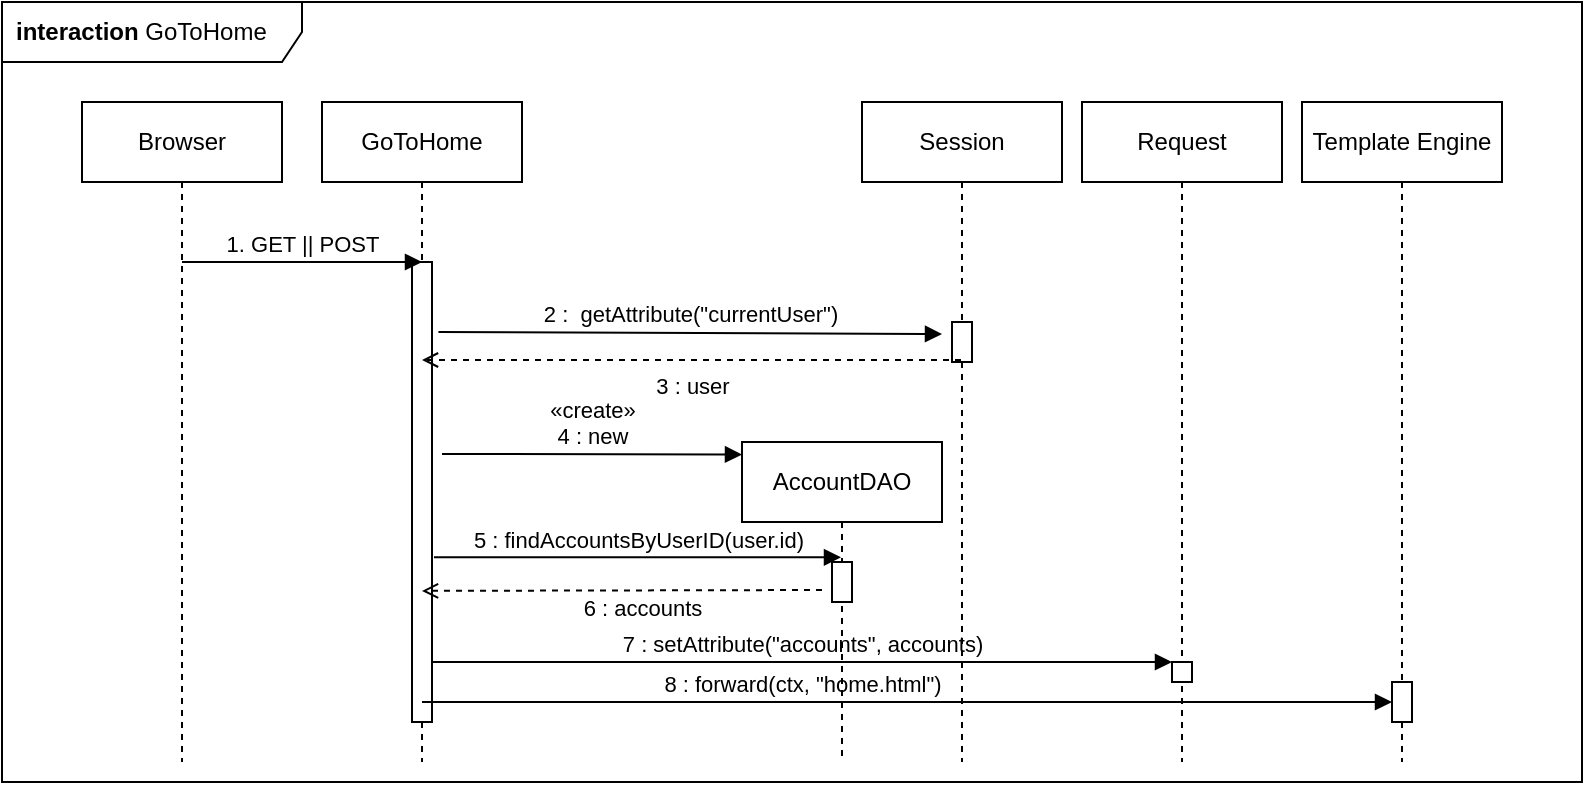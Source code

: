 <mxfile version="20.2.7" type="device"><diagram id="MGBH9KJMYsAw-NpBJlKy" name="Pagina-1"><mxGraphModel dx="733" dy="480" grid="1" gridSize="10" guides="1" tooltips="1" connect="1" arrows="1" fold="1" page="1" pageScale="1" pageWidth="827" pageHeight="1169" math="0" shadow="0"><root><mxCell id="0"/><mxCell id="1" parent="0"/><mxCell id="Saegmi9vcP_WkpNnHRly-1" value="&lt;b&gt;interaction&lt;/b&gt; GoToHome" style="shape=umlFrame;whiteSpace=wrap;html=1;width=150;height=30;boundedLbl=1;verticalAlign=middle;align=left;spacingLeft=5;" parent="1" vertex="1"><mxGeometry x="170" y="50" width="790" height="390" as="geometry"/></mxCell><mxCell id="Saegmi9vcP_WkpNnHRly-10" value="Browser" style="shape=umlLifeline;perimeter=lifelinePerimeter;whiteSpace=wrap;html=1;container=1;collapsible=0;recursiveResize=0;outlineConnect=0;" parent="1" vertex="1"><mxGeometry x="210" y="100" width="100" height="330" as="geometry"/></mxCell><mxCell id="Saegmi9vcP_WkpNnHRly-12" value="GoToHome" style="shape=umlLifeline;perimeter=lifelinePerimeter;whiteSpace=wrap;html=1;container=1;collapsible=0;recursiveResize=0;outlineConnect=0;" parent="1" vertex="1"><mxGeometry x="330" y="100" width="100" height="330" as="geometry"/></mxCell><mxCell id="Saegmi9vcP_WkpNnHRly-45" value="" style="html=1;points=[];perimeter=orthogonalPerimeter;" parent="Saegmi9vcP_WkpNnHRly-12" vertex="1"><mxGeometry x="45" y="80" width="10" height="230" as="geometry"/></mxCell><mxCell id="Saegmi9vcP_WkpNnHRly-46" value="7 : setAttribute(&quot;accounts&quot;, accounts)" style="html=1;verticalAlign=bottom;labelBackgroundColor=none;endArrow=block;endFill=1;rounded=0;exitX=1.322;exitY=0.064;exitDx=0;exitDy=0;exitPerimeter=0;" parent="Saegmi9vcP_WkpNnHRly-12" target="Saegmi9vcP_WkpNnHRly-43" edge="1"><mxGeometry width="160" relative="1" as="geometry"><mxPoint x="55" y="280" as="sourcePoint"/><mxPoint x="306.78" y="281.04" as="targetPoint"/><Array as="points"/></mxGeometry></mxCell><mxCell id="Saegmi9vcP_WkpNnHRly-13" value="1. GET || POST" style="html=1;verticalAlign=bottom;labelBackgroundColor=none;endArrow=block;endFill=1;rounded=0;entryX=0.5;entryY=0;entryDx=0;entryDy=0;entryPerimeter=0;" parent="1" source="Saegmi9vcP_WkpNnHRly-10" target="Saegmi9vcP_WkpNnHRly-45" edge="1"><mxGeometry width="160" relative="1" as="geometry"><mxPoint x="400" y="290" as="sourcePoint"/><mxPoint x="269.5" y="180" as="targetPoint"/><Array as="points"><mxPoint x="260" y="180"/></Array></mxGeometry></mxCell><mxCell id="Saegmi9vcP_WkpNnHRly-30" value="Session" style="shape=umlLifeline;perimeter=lifelinePerimeter;whiteSpace=wrap;html=1;container=1;collapsible=0;recursiveResize=0;outlineConnect=0;" parent="1" vertex="1"><mxGeometry x="600" y="100" width="100" height="330" as="geometry"/></mxCell><mxCell id="Saegmi9vcP_WkpNnHRly-31" value="" style="html=1;points=[];perimeter=orthogonalPerimeter;" parent="Saegmi9vcP_WkpNnHRly-30" vertex="1"><mxGeometry x="45" y="110" width="10" height="20" as="geometry"/></mxCell><mxCell id="Saegmi9vcP_WkpNnHRly-33" value="2 :&amp;nbsp; getAttribute(&quot;currentUser&quot;)" style="html=1;verticalAlign=bottom;labelBackgroundColor=none;endArrow=block;endFill=1;rounded=0;exitX=1.322;exitY=0.064;exitDx=0;exitDy=0;exitPerimeter=0;" parent="1" edge="1"><mxGeometry width="160" relative="1" as="geometry"><mxPoint x="388.22" y="214.96" as="sourcePoint"/><mxPoint x="640" y="216" as="targetPoint"/><Array as="points"/></mxGeometry></mxCell><mxCell id="Saegmi9vcP_WkpNnHRly-34" value="AccountDAO" style="shape=umlLifeline;perimeter=lifelinePerimeter;whiteSpace=wrap;html=1;container=1;collapsible=0;recursiveResize=0;outlineConnect=0;" parent="1" vertex="1"><mxGeometry x="540" y="270" width="100" height="160" as="geometry"/></mxCell><mxCell id="Saegmi9vcP_WkpNnHRly-40" value="" style="html=1;points=[];perimeter=orthogonalPerimeter;" parent="Saegmi9vcP_WkpNnHRly-34" vertex="1"><mxGeometry x="45" y="60" width="10" height="20" as="geometry"/></mxCell><mxCell id="Saegmi9vcP_WkpNnHRly-36" value="Request" style="shape=umlLifeline;perimeter=lifelinePerimeter;whiteSpace=wrap;html=1;container=1;collapsible=0;recursiveResize=0;outlineConnect=0;" parent="1" vertex="1"><mxGeometry x="710" y="100" width="100" height="330" as="geometry"/></mxCell><mxCell id="Saegmi9vcP_WkpNnHRly-43" value="" style="html=1;points=[];perimeter=orthogonalPerimeter;" parent="Saegmi9vcP_WkpNnHRly-36" vertex="1"><mxGeometry x="45" y="280" width="10" height="10" as="geometry"/></mxCell><mxCell id="Saegmi9vcP_WkpNnHRly-37" value="Template Engine" style="shape=umlLifeline;perimeter=lifelinePerimeter;whiteSpace=wrap;html=1;container=1;collapsible=0;recursiveResize=0;outlineConnect=0;" parent="1" vertex="1"><mxGeometry x="820" y="100" width="100" height="330" as="geometry"/></mxCell><mxCell id="Saegmi9vcP_WkpNnHRly-44" value="" style="html=1;points=[];perimeter=orthogonalPerimeter;" parent="Saegmi9vcP_WkpNnHRly-37" vertex="1"><mxGeometry x="45" y="290" width="10" height="20" as="geometry"/></mxCell><mxCell id="Saegmi9vcP_WkpNnHRly-38" value="3 : user" style="html=1;verticalAlign=top;labelBackgroundColor=none;endArrow=open;endFill=0;dashed=1;rounded=0;entryX=0.5;entryY=0.1;entryDx=0;entryDy=0;entryPerimeter=0;" parent="1" source="Saegmi9vcP_WkpNnHRly-30" edge="1"><mxGeometry width="160" relative="1" as="geometry"><mxPoint x="380" y="390" as="sourcePoint"/><mxPoint x="380.0" y="229" as="targetPoint"/></mxGeometry></mxCell><mxCell id="Saegmi9vcP_WkpNnHRly-39" value="&lt;span&gt;&lt;span&gt;«&lt;/span&gt;&lt;/span&gt;create&lt;span&gt;&lt;span&gt;»&lt;/span&gt;&lt;/span&gt;&lt;br&gt;4 : new" style="html=1;verticalAlign=bottom;labelBackgroundColor=none;endArrow=block;endFill=1;rounded=0;entryX=0;entryY=0.039;entryDx=0;entryDy=0;entryPerimeter=0;" parent="1" target="Saegmi9vcP_WkpNnHRly-34" edge="1"><mxGeometry width="160" relative="1" as="geometry"><mxPoint x="390" y="276" as="sourcePoint"/><mxPoint x="450" y="290" as="targetPoint"/></mxGeometry></mxCell><mxCell id="Saegmi9vcP_WkpNnHRly-41" value="5 : findAccountsByUserID(user.id)" style="html=1;verticalAlign=bottom;labelBackgroundColor=none;endArrow=block;endFill=1;rounded=0;exitX=1.1;exitY=0.353;exitDx=0;exitDy=0;exitPerimeter=0;" parent="1" target="Saegmi9vcP_WkpNnHRly-34" edge="1"><mxGeometry width="160" relative="1" as="geometry"><mxPoint x="386.0" y="327.67" as="sourcePoint"/><mxPoint x="500" y="330" as="targetPoint"/></mxGeometry></mxCell><mxCell id="Saegmi9vcP_WkpNnHRly-42" value="6 : accounts" style="html=1;verticalAlign=top;labelBackgroundColor=none;endArrow=open;endFill=0;dashed=1;rounded=0;entryX=0.5;entryY=0.1;entryDx=0;entryDy=0;entryPerimeter=0;" parent="1" edge="1"><mxGeometry x="-0.1" y="-4" width="160" relative="1" as="geometry"><mxPoint x="580" y="344" as="sourcePoint"/><mxPoint x="380.0" y="344.44" as="targetPoint"/><mxPoint as="offset"/></mxGeometry></mxCell><mxCell id="Saegmi9vcP_WkpNnHRly-47" value="8 : forward(ctx, &quot;home.html&quot;)" style="html=1;verticalAlign=bottom;labelBackgroundColor=none;endArrow=block;endFill=1;rounded=0;exitX=1.322;exitY=0.064;exitDx=0;exitDy=0;exitPerimeter=0;" parent="1" target="Saegmi9vcP_WkpNnHRly-44" edge="1"><mxGeometry x="-0.216" width="160" relative="1" as="geometry"><mxPoint x="380.0" y="400" as="sourcePoint"/><mxPoint x="750" y="400" as="targetPoint"/><Array as="points"/><mxPoint as="offset"/></mxGeometry></mxCell></root></mxGraphModel></diagram></mxfile>